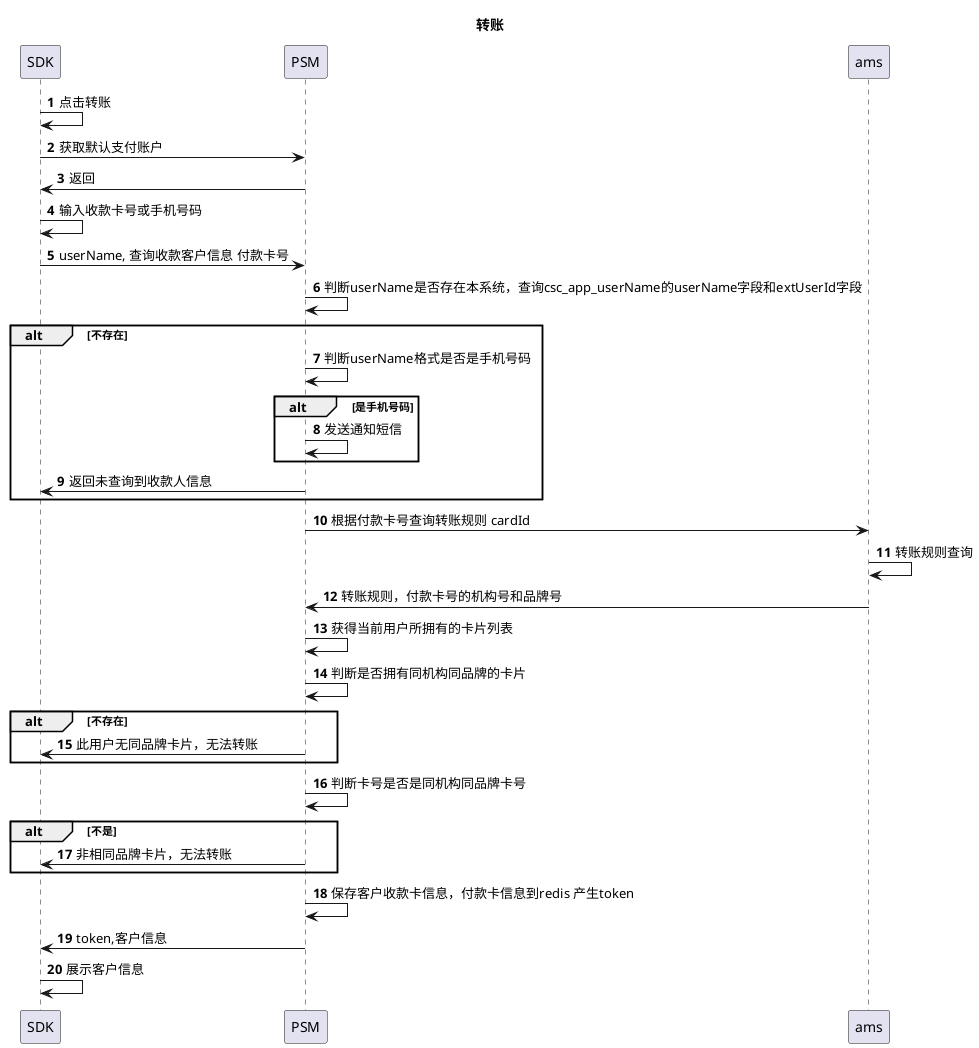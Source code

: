 @startuml
autonumber
title:转账
SDK->SDK:点击转账
SDK->PSM:获取默认支付账户
PSM->SDK:返回
SDK->SDK:输入收款卡号或手机号码
SDK->PSM: userName, 查询收款客户信息 付款卡号
PSM->PSM:判断userName是否存在本系统，查询csc_app_userName的userName字段和extUserId字段
alt 不存在
PSM->PSM:判断userName格式是否是手机号码
alt 是手机号码
PSM->PSM:发送通知短信
end
PSM->SDK:返回未查询到收款人信息
end
PSM->ams:根据付款卡号查询转账规则 cardId
ams->ams:转账规则查询
ams->PSM:转账规则，付款卡号的机构号和品牌号
PSM->PSM: 获得当前用户所拥有的卡片列表
PSM->PSM:判断是否拥有同机构同品牌的卡片
alt 不存在
PSM->SDK:此用户无同品牌卡片，无法转账
end
PSM->PSM:判断卡号是否是同机构同品牌卡号
alt 不是
PSM->SDK:非相同品牌卡片，无法转账
end
PSM->PSM:保存客户收款卡信息，付款卡信息到redis 产生token
PSM->SDK:token,客户信息
SDK->SDK:展示客户信息
@enduml